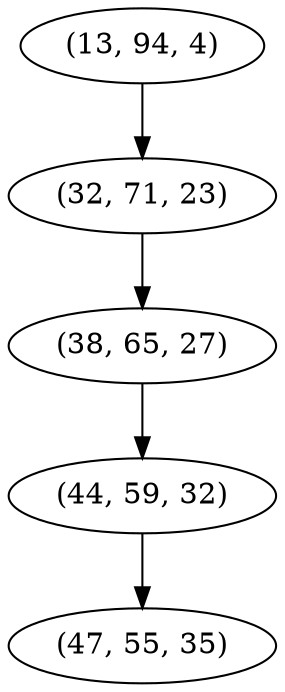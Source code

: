 digraph tree {
    "(13, 94, 4)";
    "(32, 71, 23)";
    "(38, 65, 27)";
    "(44, 59, 32)";
    "(47, 55, 35)";
    "(13, 94, 4)" -> "(32, 71, 23)";
    "(32, 71, 23)" -> "(38, 65, 27)";
    "(38, 65, 27)" -> "(44, 59, 32)";
    "(44, 59, 32)" -> "(47, 55, 35)";
}
